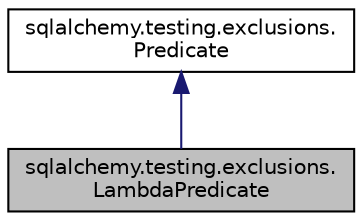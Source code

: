 digraph "sqlalchemy.testing.exclusions.LambdaPredicate"
{
 // LATEX_PDF_SIZE
  edge [fontname="Helvetica",fontsize="10",labelfontname="Helvetica",labelfontsize="10"];
  node [fontname="Helvetica",fontsize="10",shape=record];
  Node1 [label="sqlalchemy.testing.exclusions.\lLambdaPredicate",height=0.2,width=0.4,color="black", fillcolor="grey75", style="filled", fontcolor="black",tooltip=" "];
  Node2 -> Node1 [dir="back",color="midnightblue",fontsize="10",style="solid",fontname="Helvetica"];
  Node2 [label="sqlalchemy.testing.exclusions.\lPredicate",height=0.2,width=0.4,color="black", fillcolor="white", style="filled",URL="$classsqlalchemy_1_1testing_1_1exclusions_1_1Predicate.html",tooltip=" "];
}
